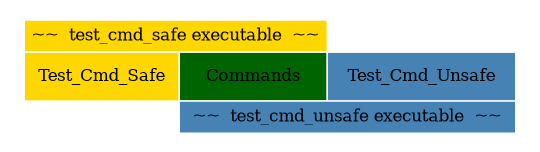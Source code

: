 digraph consr {
    size="3.5,2.5"; margin="0.05"
    node [fontsize=12]

    struct3 [shape = record, color=white,
    label=<
<TABLE COLOR="WHITE" BORDER="0" CELLBORDER="1" CELLPADDING="4" CELLSPACING="0">
  <TR>
    <TD COLSPAN="2" BGCOLOR="gold">~~  test_cmd_safe executable  ~~</TD>
    <TD COLSPAN="1" BORDER="0"></TD>
  </TR>
  <TR BORDER="2">
    <TD BGCOLOR="gold" HEIGHT="35">Test_Cmd_Safe</TD>
    <TD BGCOLOR="darkgreen">Commands</TD>
    <TD BGCOLOR="steelblue">Test_Cmd_Unsafe</TD>
  </TR>
  <TR>
    <TD COLSPAN="1" BORDER="0"></TD>
    <TD COLSPAN="2" BGCOLOR="steelblue">~~  test_cmd_unsafe executable  ~~</TD>
  </TR>
</TABLE>>];
}
